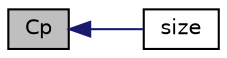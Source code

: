 digraph "Cp"
{
  bgcolor="transparent";
  edge [fontname="Helvetica",fontsize="10",labelfontname="Helvetica",labelfontsize="10"];
  node [fontname="Helvetica",fontsize="10",shape=record];
  rankdir="LR";
  Node1564 [label="Cp",height=0.2,width=0.4,color="black", fillcolor="grey75", style="filled", fontcolor="black"];
  Node1564 -> Node1565 [dir="back",color="midnightblue",fontsize="10",style="solid",fontname="Helvetica"];
  Node1565 [label="size",height=0.2,width=0.4,color="black",URL="$a31305.html#a9facbf0a118d395c89884e45a5ca4e4b",tooltip="Return the number of solids in the mixture. "];
}
